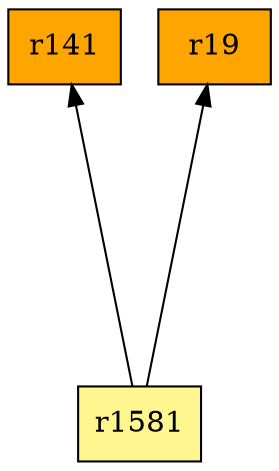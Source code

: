 digraph G {
rankdir=BT;ranksep="2.0";
"r141" [shape=record,fillcolor=orange,style=filled,label="{r141}"];
"r1581" [shape=record,fillcolor=khaki1,style=filled,label="{r1581}"];
"r19" [shape=record,fillcolor=orange,style=filled,label="{r19}"];
"r1581" -> "r141"
"r1581" -> "r19"
}